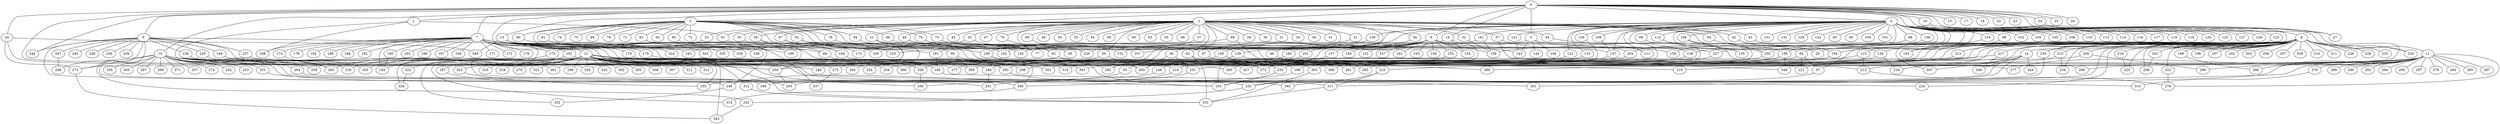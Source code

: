 
graph graphname {
    0 -- 1
0 -- 2
0 -- 3
0 -- 4
0 -- 5
0 -- 6
0 -- 7
0 -- 8
0 -- 9
0 -- 10
0 -- 11
0 -- 12
0 -- 13
0 -- 14
0 -- 15
0 -- 16
0 -- 17
0 -- 18
0 -- 19
0 -- 20
0 -- 21
0 -- 22
0 -- 23
0 -- 24
0 -- 25
0 -- 26
0 -- 27
0 -- 214
0 -- 244
1 -- 258
1 -- 168
1 -- 61
2 -- 28
2 -- 29
2 -- 30
2 -- 31
2 -- 32
2 -- 33
2 -- 34
2 -- 35
2 -- 36
2 -- 37
2 -- 38
2 -- 39
2 -- 40
2 -- 41
2 -- 42
2 -- 43
2 -- 44
2 -- 45
2 -- 46
2 -- 47
2 -- 48
2 -- 49
2 -- 50
2 -- 51
2 -- 52
2 -- 53
2 -- 54
2 -- 55
2 -- 56
2 -- 57
2 -- 58
2 -- 59
2 -- 60
2 -- 61
2 -- 62
2 -- 63
2 -- 64
2 -- 65
2 -- 66
2 -- 67
2 -- 68
2 -- 69
2 -- 70
2 -- 195
3 -- 71
3 -- 72
3 -- 73
3 -- 74
3 -- 75
3 -- 76
3 -- 77
3 -- 78
3 -- 79
3 -- 80
3 -- 81
3 -- 82
3 -- 83
3 -- 84
3 -- 85
3 -- 86
3 -- 87
3 -- 88
3 -- 89
3 -- 90
3 -- 91
3 -- 92
4 -- 128
4 -- 130
4 -- 131
4 -- 132
4 -- 133
4 -- 134
4 -- 129
4 -- 136
4 -- 137
4 -- 138
4 -- 139
4 -- 140
4 -- 141
4 -- 142
4 -- 135
4 -- 93
4 -- 94
4 -- 95
4 -- 96
4 -- 97
4 -- 98
4 -- 99
4 -- 100
4 -- 101
4 -- 102
4 -- 103
4 -- 104
4 -- 105
4 -- 106
4 -- 107
4 -- 108
4 -- 109
4 -- 110
4 -- 111
4 -- 112
4 -- 113
4 -- 114
4 -- 115
4 -- 116
4 -- 117
4 -- 118
4 -- 119
4 -- 120
4 -- 121
4 -- 122
4 -- 123
4 -- 124
4 -- 125
4 -- 126
4 -- 127
5 -- 144
5 -- 146
5 -- 145
5 -- 143
5 -- 221
6 -- 160
6 -- 162
6 -- 163
6 -- 161
6 -- 147
6 -- 148
6 -- 149
6 -- 150
6 -- 151
6 -- 152
6 -- 153
6 -- 154
6 -- 155
6 -- 156
6 -- 157
6 -- 158
6 -- 159
7 -- 164
7 -- 165
7 -- 166
7 -- 167
7 -- 168
7 -- 169
7 -- 170
7 -- 171
7 -- 172
7 -- 173
7 -- 174
7 -- 175
7 -- 176
7 -- 177
7 -- 178
7 -- 179
7 -- 180
7 -- 181
7 -- 182
7 -- 183
7 -- 184
7 -- 185
7 -- 186
7 -- 187
7 -- 188
7 -- 189
7 -- 190
7 -- 191
7 -- 192
8 -- 193
8 -- 194
8 -- 195
8 -- 196
8 -- 197
8 -- 198
8 -- 199
8 -- 200
8 -- 201
8 -- 202
8 -- 203
8 -- 204
8 -- 205
8 -- 206
8 -- 207
8 -- 208
8 -- 209
8 -- 210
8 -- 211
8 -- 212
8 -- 213
8 -- 214
8 -- 215
8 -- 216
8 -- 217
8 -- 218
8 -- 219
8 -- 220
8 -- 221
8 -- 222
8 -- 223
8 -- 224
8 -- 225
8 -- 226
8 -- 227
8 -- 228
8 -- 229
8 -- 230
8 -- 231
8 -- 232
8 -- 233
8 -- 234
8 -- 235
8 -- 29
8 -- 181
9 -- 236
9 -- 237
9 -- 238
9 -- 239
9 -- 240
9 -- 241
9 -- 242
9 -- 243
9 -- 244
9 -- 245
9 -- 246
9 -- 247
9 -- 248
9 -- 249
9 -- 250
10 -- 256
10 -- 258
10 -- 259
10 -- 260
10 -- 261
10 -- 262
10 -- 257
10 -- 264
10 -- 265
10 -- 266
10 -- 267
10 -- 268
10 -- 269
10 -- 270
10 -- 271
10 -- 272
10 -- 273
10 -- 274
10 -- 275
10 -- 263
10 -- 251
10 -- 252
10 -- 253
10 -- 254
10 -- 255
10 -- 140
11 -- 276
11 -- 277
11 -- 278
11 -- 279
11 -- 280
11 -- 281
11 -- 282
11 -- 283
11 -- 284
11 -- 285
11 -- 286
11 -- 287
11 -- 288
11 -- 289
11 -- 290
11 -- 291
11 -- 292
11 -- 293
11 -- 294
11 -- 295
11 -- 296
11 -- 297
12 -- 298
12 -- 299
12 -- 300
12 -- 301
12 -- 302
12 -- 303
12 -- 304
12 -- 305
12 -- 306
12 -- 307
12 -- 308
12 -- 309
12 -- 310
12 -- 311
12 -- 312
12 -- 313
12 -- 314
12 -- 315
12 -- 316
12 -- 317
12 -- 318
12 -- 319
12 -- 320
12 -- 321
12 -- 322
12 -- 323
12 -- 324
12 -- 325
12 -- 326
12 -- 327
12 -- 328
12 -- 329
12 -- 330
12 -- 331
12 -- 332
12 -- 333
13 -- 334
13 -- 335
13 -- 336
13 -- 337
13 -- 338
13 -- 339
13 -- 340
13 -- 341
13 -- 342
13 -- 343
13 -- 220
14 -- 344
14 -- 345
14 -- 346
14 -- 347
14 -- 348
14 -- 349
16 -- 229
19 -- 154
19 -- 87
19 -- 260
20 -- 273
20 -- 262
20 -- 340
21 -- 270
21 -- 143
24 -- 27
32 -- 158
33 -- 56
33 -- 336
35 -- 88
36 -- 46
37 -- 282
38 -- 263
38 -- 231
39 -- 263
39 -- 324
42 -- 194
43 -- 134
44 -- 138
46 -- 212
48 -- 77
48 -- 204
51 -- 286
53 -- 173
55 -- 330
57 -- 111
57 -- 349
58 -- 190
58 -- 329
61 -- 153
62 -- 235
62 -- 331
64 -- 94
67 -- 266
67 -- 164
68 -- 175
68 -- 277
69 -- 220
70 -- 82
73 -- 227
76 -- 151
79 -- 205
79 -- 107
80 -- 246
81 -- 88
82 -- 231
84 -- 139
85 -- 153
86 -- 137
87 -- 272
88 -- 214
90 -- 250
90 -- 309
91 -- 259
91 -- 153
92 -- 103
92 -- 145
92 -- 304
92 -- 341
94 -- 97
94 -- 315
94 -- 221
96 -- 158
97 -- 255
98 -- 193
99 -- 298
106 -- 205
106 -- 301
109 -- 137
112 -- 135
115 -- 263
115 -- 212
121 -- 143
122 -- 273
122 -- 184
123 -- 230
124 -- 347
126 -- 309
130 -- 189
133 -- 261
133 -- 214
134 -- 272
134 -- 216
136 -- 159
137 -- 341
138 -- 250
139 -- 219
139 -- 255
141 -- 158
141 -- 243
148 -- 333
155 -- 235
156 -- 199
156 -- 177
157 -- 260
160 -- 300
161 -- 328
164 -- 223
170 -- 288
173 -- 183
174 -- 262
179 -- 235
180 -- 183
181 -- 185
184 -- 241
185 -- 224
187 -- 293
189 -- 282
189 -- 255
191 -- 232
191 -- 283
191 -- 262
194 -- 235
195 -- 275
195 -- 349
195 -- 327
198 -- 280
199 -- 266
200 -- 263
200 -- 296
201 -- 208
204 -- 259
205 -- 272
212 -- 279
213 -- 303
214 -- 246
215 -- 308
215 -- 234
217 -- 254
217 -- 348
218 -- 225
222 -- 279
223 -- 232
223 -- 317
227 -- 327
230 -- 317
231 -- 241
232 -- 242
235 -- 255
237 -- 281
238 -- 319
242 -- 343
245 -- 320
246 -- 332
247 -- 268
249 -- 329
250 -- 345
251 -- 346
259 -- 293
264 -- 291
266 -- 314
273 -- 343
275 -- 337
278 -- 310
303 -- 331
312 -- 331
317 -- 331
322 -- 326
323 -- 333
328 -- 330

}
